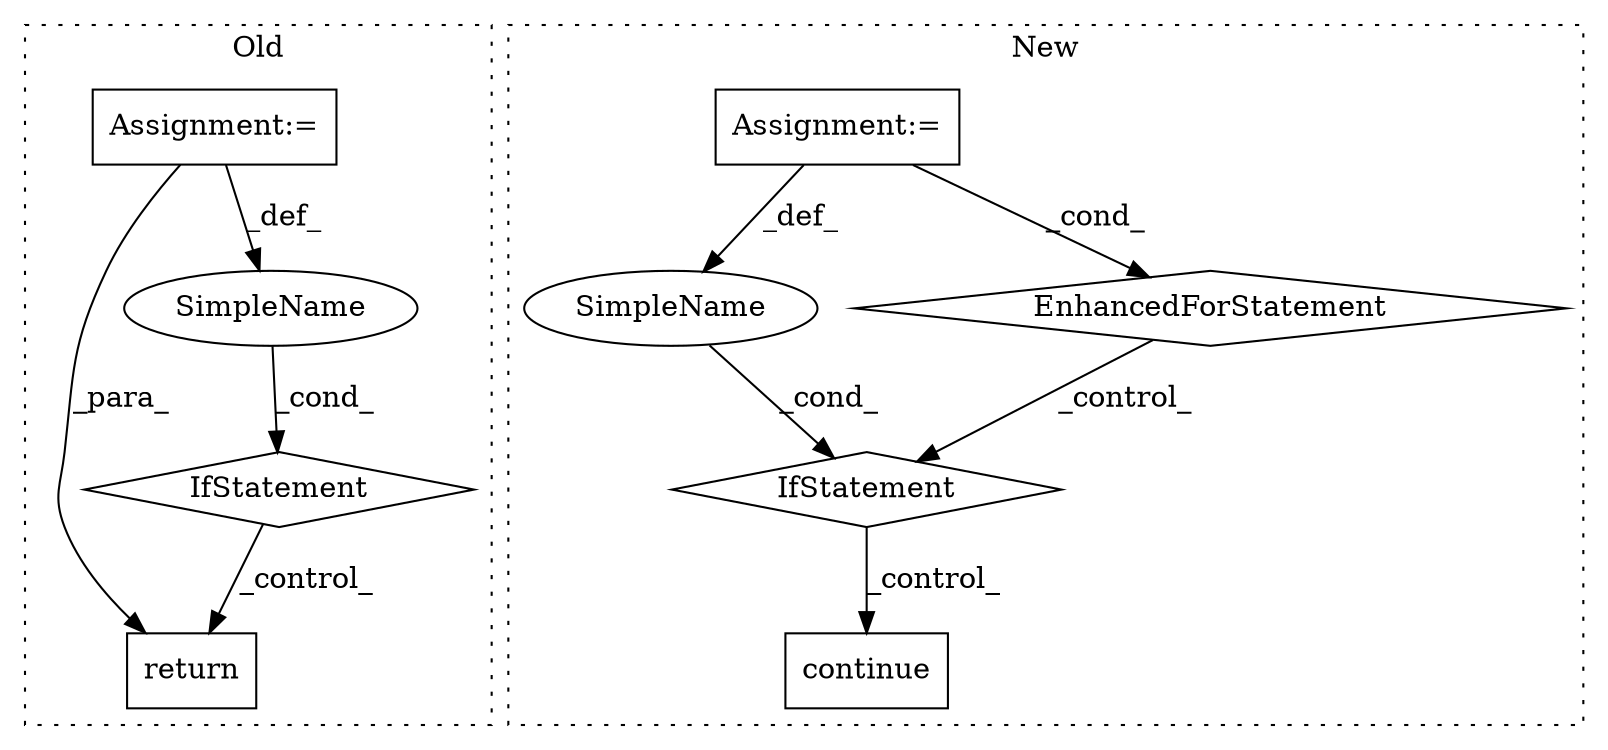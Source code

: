 digraph G {
subgraph cluster0 {
1 [label="return" a="41" s="4016" l="7" shape="box"];
7 [label="IfStatement" a="25" s="3975,4006" l="4,2" shape="diamond"];
8 [label="SimpleName" a="42" s="" l="" shape="ellipse"];
9 [label="Assignment:=" a="7" s="3828" l="4" shape="box"];
label = "Old";
style="dotted";
}
subgraph cluster1 {
2 [label="continue" a="18" s="4118" l="9" shape="box"];
3 [label="Assignment:=" a="7" s="3915,4014" l="72,2" shape="box"];
4 [label="IfStatement" a="25" s="4026,4103" l="12,3" shape="diamond"];
5 [label="SimpleName" a="42" s="" l="" shape="ellipse"];
6 [label="EnhancedForStatement" a="70" s="3915,4014" l="72,2" shape="diamond"];
label = "New";
style="dotted";
}
3 -> 5 [label="_def_"];
3 -> 6 [label="_cond_"];
4 -> 2 [label="_control_"];
5 -> 4 [label="_cond_"];
6 -> 4 [label="_control_"];
7 -> 1 [label="_control_"];
8 -> 7 [label="_cond_"];
9 -> 1 [label="_para_"];
9 -> 8 [label="_def_"];
}
